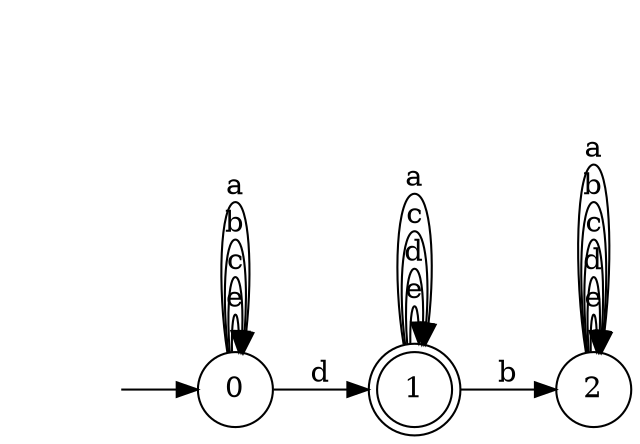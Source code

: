 digraph {
  rankdir=LR;
  0 [label="0", shape = circle];
  0 -> 0 [label="e"];
  0 -> 1 [label="d"];
  0 -> 0 [label="c"];
  0 -> 0 [label="b"];
  0 -> 0 [label="a"];
  1 [label="1", shape = doublecircle];
  1 -> 1 [label="e"];
  1 -> 1 [label="d"];
  1 -> 1 [label="c"];
  1 -> 2 [label="b"];
  1 -> 1 [label="a"];
  2 [label="2", shape = circle];
  2 -> 2 [label="e"];
  2 -> 2 [label="d"];
  2 -> 2 [label="c"];
  2 -> 2 [label="b"];
  2 -> 2 [label="a"];
  3 [label="", shape = plaintext];
  3 -> 0 [label=""];
}

